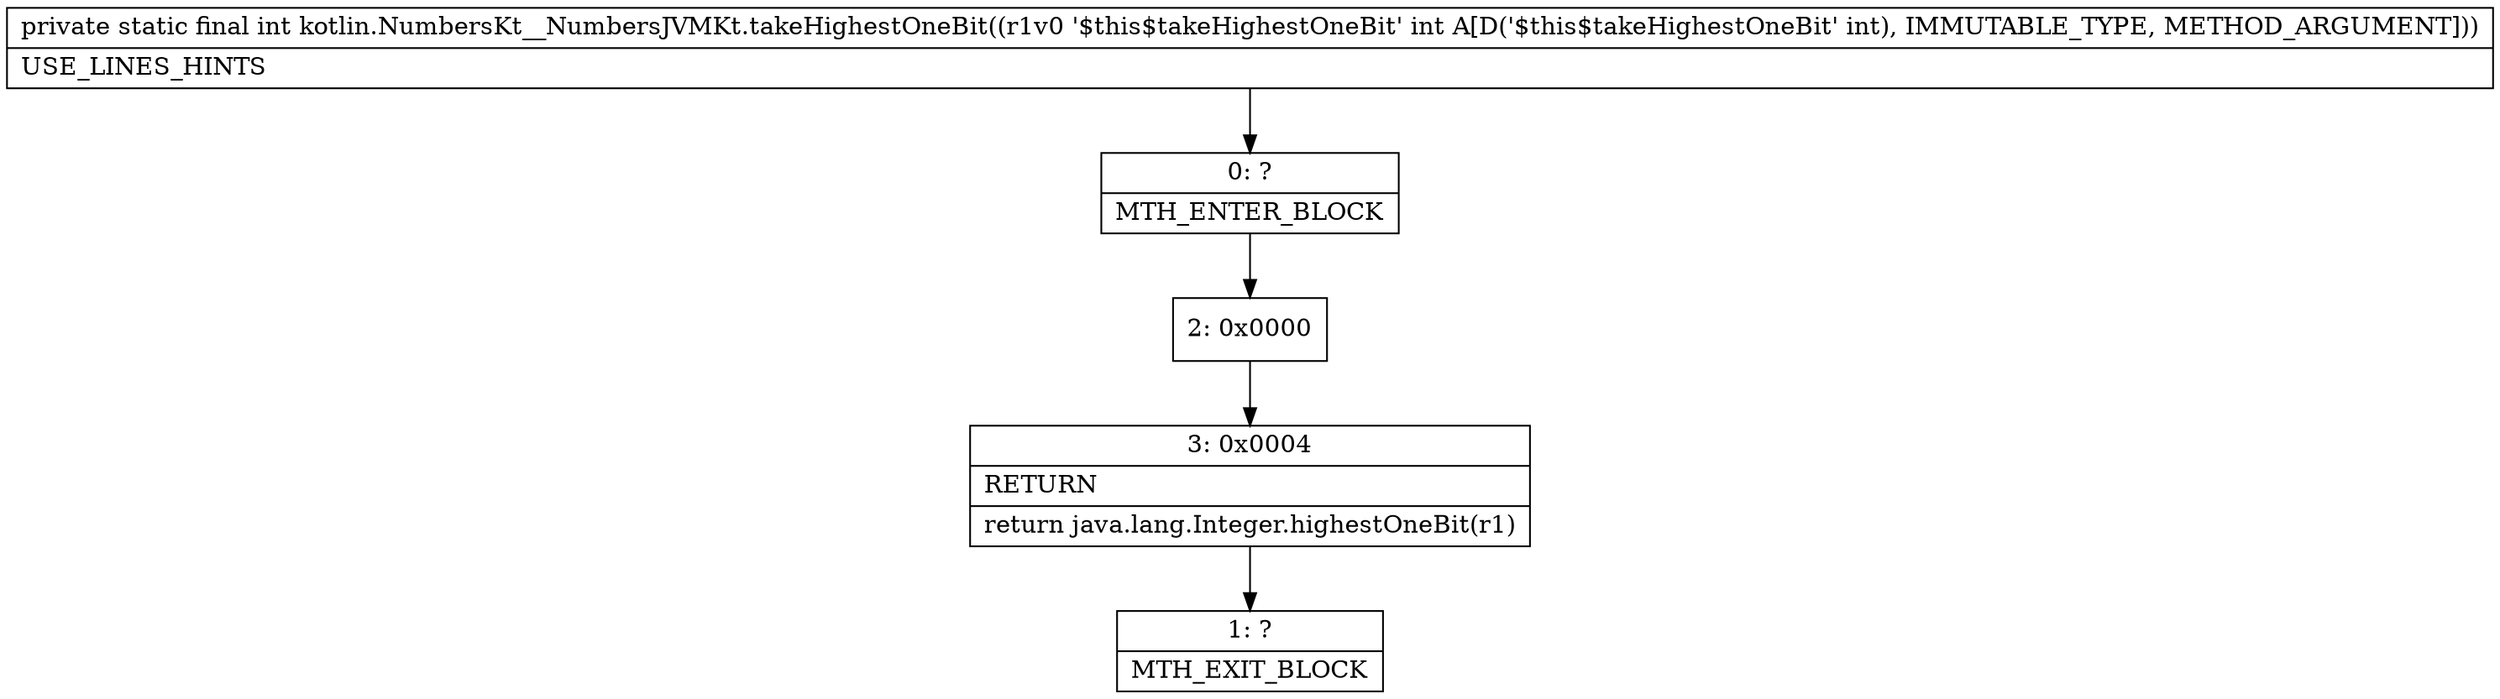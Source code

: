 digraph "CFG forkotlin.NumbersKt__NumbersJVMKt.takeHighestOneBit(I)I" {
Node_0 [shape=record,label="{0\:\ ?|MTH_ENTER_BLOCK\l}"];
Node_2 [shape=record,label="{2\:\ 0x0000}"];
Node_3 [shape=record,label="{3\:\ 0x0004|RETURN\l|return java.lang.Integer.highestOneBit(r1)\l}"];
Node_1 [shape=record,label="{1\:\ ?|MTH_EXIT_BLOCK\l}"];
MethodNode[shape=record,label="{private static final int kotlin.NumbersKt__NumbersJVMKt.takeHighestOneBit((r1v0 '$this$takeHighestOneBit' int A[D('$this$takeHighestOneBit' int), IMMUTABLE_TYPE, METHOD_ARGUMENT]))  | USE_LINES_HINTS\l}"];
MethodNode -> Node_0;Node_0 -> Node_2;
Node_2 -> Node_3;
Node_3 -> Node_1;
}

